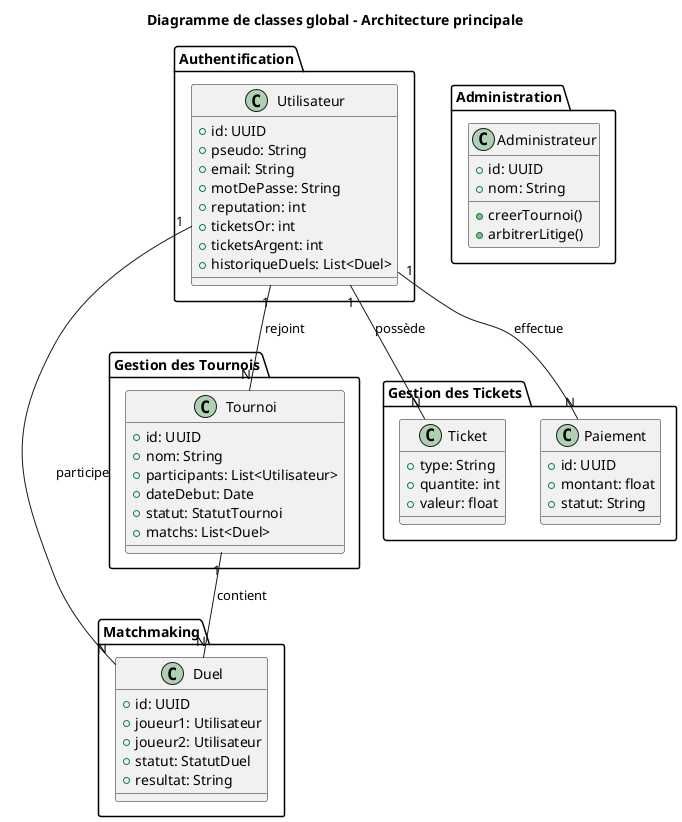 @startuml "Diagramme de classes global"

title Diagramme de classes global - Architecture principale

package "Authentification" {
    class Utilisateur {
        +id: UUID
        +pseudo: String
        +email: String
        +motDePasse: String
        +reputation: int
        +ticketsOr: int
        +ticketsArgent: int
        +historiqueDuels: List<Duel>
    }
}

package "Matchmaking" {
    class Duel {
        +id: UUID
        +joueur1: Utilisateur
        +joueur2: Utilisateur
        +statut: StatutDuel
        +resultat: String
    }
}

package "Gestion des Tournois" {
    class Tournoi {
        +id: UUID
        +nom: String
        +participants: List<Utilisateur>
        +dateDebut: Date
        +statut: StatutTournoi
        +matchs: List<Duel>
    }
}

package "Gestion des Tickets" {
    class Ticket {
        +type: String
        +quantite: int
        +valeur: float
    }

    class Paiement {
        +id: UUID
        +montant: float
        +statut: String
    }
}

package "Administration" {
    class Administrateur {
        +id: UUID
        +nom: String
        +creerTournoi()
        +arbitrerLitige()
    }
}

Utilisateur "1" -- "N" Duel : participe
Utilisateur "1" -- "N" Tournoi : rejoint
Tournoi "1" -- "N" Duel : contient
Utilisateur "1" -- "N" Ticket : possède
Utilisateur "1" -- "N" Paiement : effectue
@enduml
